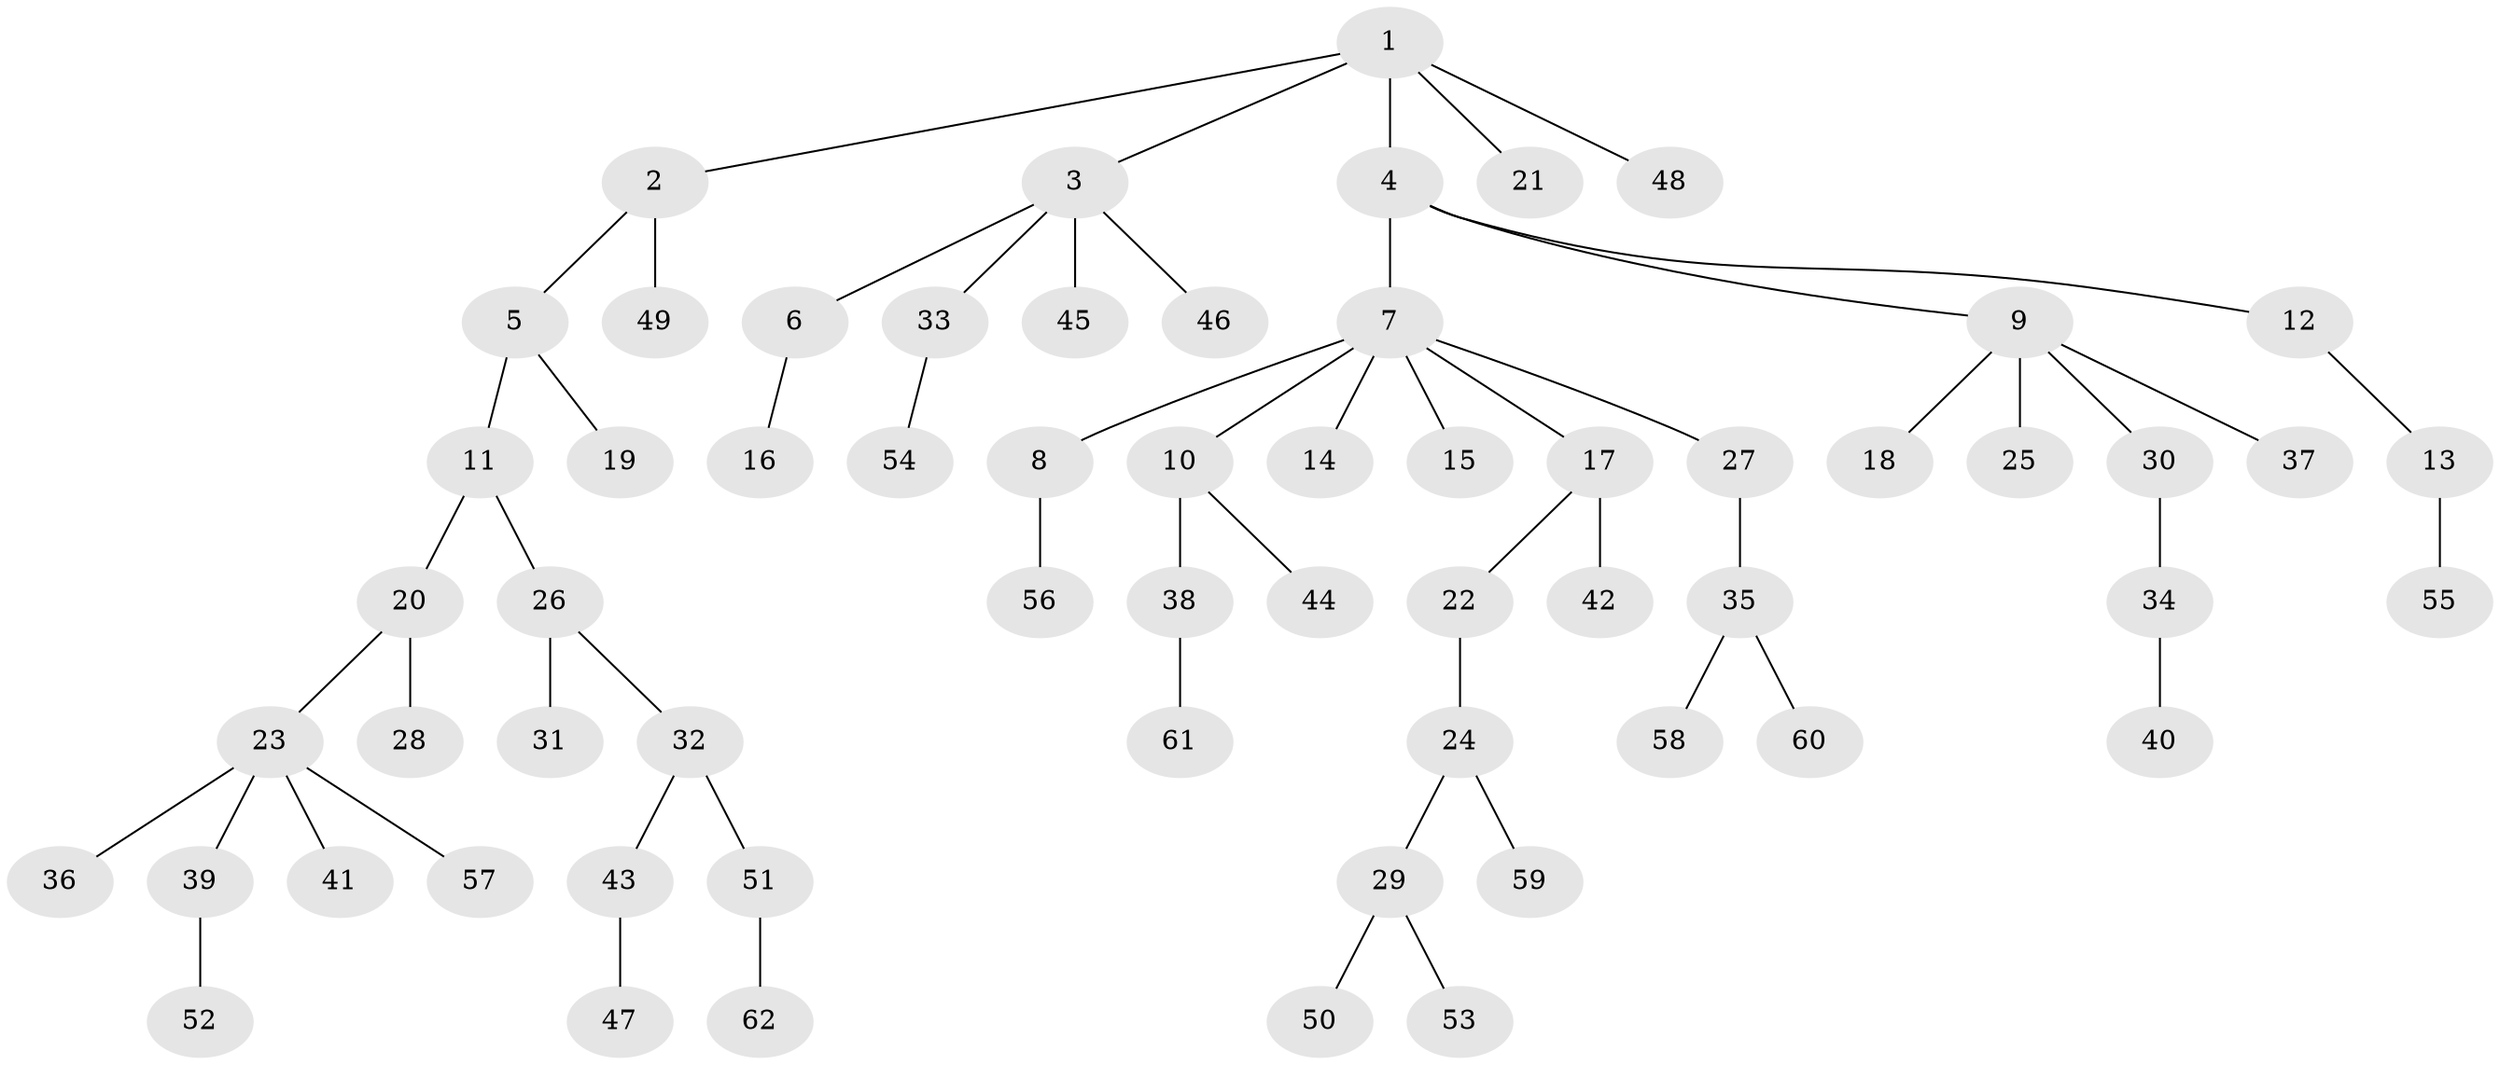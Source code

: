 // coarse degree distribution, {4: 0.13157894736842105, 6: 0.02631578947368421, 1: 0.47368421052631576, 3: 0.05263157894736842, 2: 0.3157894736842105}
// Generated by graph-tools (version 1.1) at 2025/37/03/04/25 23:37:24]
// undirected, 62 vertices, 61 edges
graph export_dot {
  node [color=gray90,style=filled];
  1;
  2;
  3;
  4;
  5;
  6;
  7;
  8;
  9;
  10;
  11;
  12;
  13;
  14;
  15;
  16;
  17;
  18;
  19;
  20;
  21;
  22;
  23;
  24;
  25;
  26;
  27;
  28;
  29;
  30;
  31;
  32;
  33;
  34;
  35;
  36;
  37;
  38;
  39;
  40;
  41;
  42;
  43;
  44;
  45;
  46;
  47;
  48;
  49;
  50;
  51;
  52;
  53;
  54;
  55;
  56;
  57;
  58;
  59;
  60;
  61;
  62;
  1 -- 2;
  1 -- 3;
  1 -- 4;
  1 -- 21;
  1 -- 48;
  2 -- 5;
  2 -- 49;
  3 -- 6;
  3 -- 33;
  3 -- 45;
  3 -- 46;
  4 -- 7;
  4 -- 9;
  4 -- 12;
  5 -- 11;
  5 -- 19;
  6 -- 16;
  7 -- 8;
  7 -- 10;
  7 -- 14;
  7 -- 15;
  7 -- 17;
  7 -- 27;
  8 -- 56;
  9 -- 18;
  9 -- 25;
  9 -- 30;
  9 -- 37;
  10 -- 38;
  10 -- 44;
  11 -- 20;
  11 -- 26;
  12 -- 13;
  13 -- 55;
  17 -- 22;
  17 -- 42;
  20 -- 23;
  20 -- 28;
  22 -- 24;
  23 -- 36;
  23 -- 39;
  23 -- 41;
  23 -- 57;
  24 -- 29;
  24 -- 59;
  26 -- 31;
  26 -- 32;
  27 -- 35;
  29 -- 50;
  29 -- 53;
  30 -- 34;
  32 -- 43;
  32 -- 51;
  33 -- 54;
  34 -- 40;
  35 -- 58;
  35 -- 60;
  38 -- 61;
  39 -- 52;
  43 -- 47;
  51 -- 62;
}
